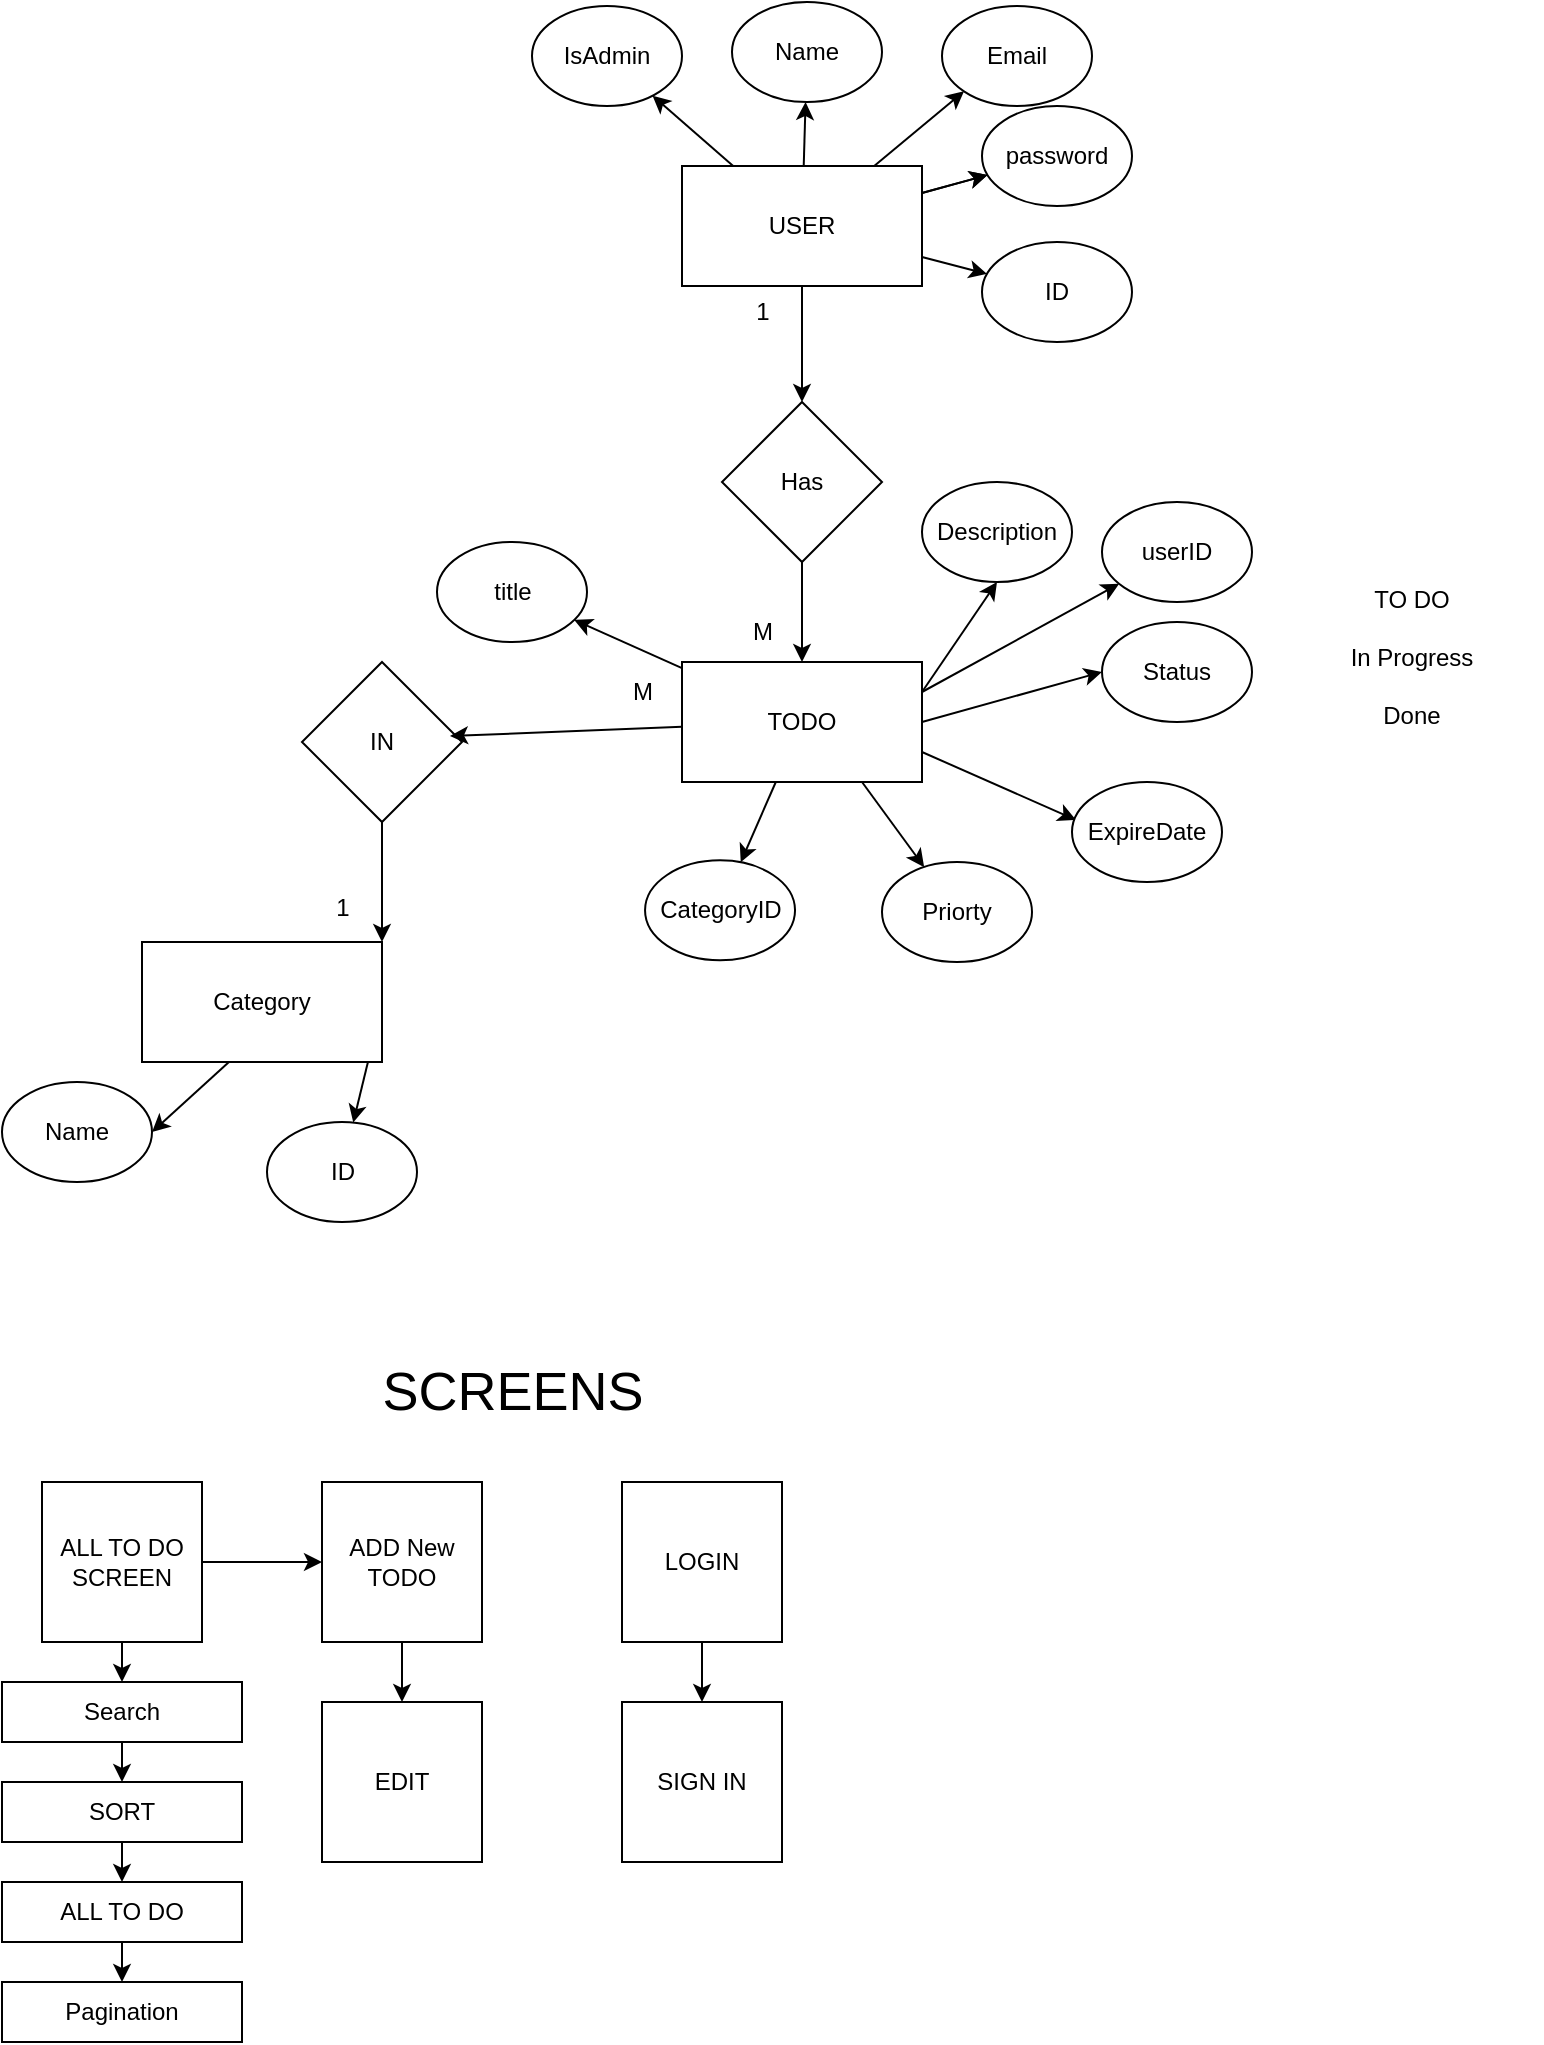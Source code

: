 <mxfile>
    <diagram id="qjquo0IPsUyF9ISjxILz" name="Page-1">
        <mxGraphModel dx="400" dy="1443" grid="1" gridSize="10" guides="1" tooltips="1" connect="1" arrows="1" fold="1" page="1" pageScale="1" pageWidth="850" pageHeight="1100" math="0" shadow="0">
            <root>
                <mxCell id="0"/>
                <mxCell id="1" parent="0"/>
                <mxCell id="3" value="title" style="ellipse;whiteSpace=wrap;html=1;" parent="1" vertex="1">
                    <mxGeometry x="247.5" y="100" width="75" height="50" as="geometry"/>
                </mxCell>
                <mxCell id="5" style="edgeStyle=none;html=1;" parent="1" source="4" target="3" edge="1">
                    <mxGeometry relative="1" as="geometry">
                        <mxPoint x="430" y="130" as="targetPoint"/>
                    </mxGeometry>
                </mxCell>
                <mxCell id="7" style="edgeStyle=none;html=1;exitX=1;exitY=0.25;exitDx=0;exitDy=0;entryX=0.5;entryY=1;entryDx=0;entryDy=0;" parent="1" source="4" target="6" edge="1">
                    <mxGeometry relative="1" as="geometry"/>
                </mxCell>
                <mxCell id="9" style="edgeStyle=none;html=1;exitX=1;exitY=0.5;exitDx=0;exitDy=0;entryX=0;entryY=0.5;entryDx=0;entryDy=0;" parent="1" source="4" target="8" edge="1">
                    <mxGeometry relative="1" as="geometry"/>
                </mxCell>
                <mxCell id="11" style="edgeStyle=none;html=1;exitX=1;exitY=0.75;exitDx=0;exitDy=0;entryX=0.027;entryY=0.38;entryDx=0;entryDy=0;entryPerimeter=0;" parent="1" source="4" target="10" edge="1">
                    <mxGeometry relative="1" as="geometry">
                        <mxPoint x="553.482" y="224.479" as="targetPoint"/>
                    </mxGeometry>
                </mxCell>
                <mxCell id="13" style="edgeStyle=none;html=1;exitX=0.75;exitY=1;exitDx=0;exitDy=0;" parent="1" source="4" target="12" edge="1">
                    <mxGeometry relative="1" as="geometry"/>
                </mxCell>
                <mxCell id="66" style="edgeStyle=none;html=1;exitX=1;exitY=0.25;exitDx=0;exitDy=0;" parent="1" source="4" target="65" edge="1">
                    <mxGeometry relative="1" as="geometry"/>
                </mxCell>
                <mxCell id="69" value="" style="edgeStyle=none;html=1;" parent="1" source="4" target="68" edge="1">
                    <mxGeometry relative="1" as="geometry"/>
                </mxCell>
                <mxCell id="4" value="TODO" style="rounded=0;whiteSpace=wrap;html=1;" parent="1" vertex="1">
                    <mxGeometry x="370" y="160" width="120" height="60" as="geometry"/>
                </mxCell>
                <mxCell id="6" value="Description" style="ellipse;whiteSpace=wrap;html=1;" parent="1" vertex="1">
                    <mxGeometry x="490" y="70" width="75" height="50" as="geometry"/>
                </mxCell>
                <mxCell id="8" value="Status" style="ellipse;whiteSpace=wrap;html=1;" parent="1" vertex="1">
                    <mxGeometry x="580" y="140" width="75" height="50" as="geometry"/>
                </mxCell>
                <mxCell id="10" value="ExpireDate" style="ellipse;whiteSpace=wrap;html=1;" parent="1" vertex="1">
                    <mxGeometry x="565" y="220" width="75" height="50" as="geometry"/>
                </mxCell>
                <mxCell id="12" value="Priorty" style="ellipse;whiteSpace=wrap;html=1;" parent="1" vertex="1">
                    <mxGeometry x="470" y="260" width="75" height="50" as="geometry"/>
                </mxCell>
                <mxCell id="17" style="edgeStyle=none;html=1;exitX=0;exitY=0.75;exitDx=0;exitDy=0;entryX=1;entryY=0.5;entryDx=0;entryDy=0;" parent="1" target="16" edge="1">
                    <mxGeometry relative="1" as="geometry">
                        <mxPoint x="160" y="345" as="sourcePoint"/>
                    </mxGeometry>
                </mxCell>
                <mxCell id="73" value="" style="edgeStyle=none;html=1;" parent="1" target="72" edge="1">
                    <mxGeometry relative="1" as="geometry">
                        <mxPoint x="212.968" y="360" as="sourcePoint"/>
                    </mxGeometry>
                </mxCell>
                <mxCell id="15" value="Category" style="rounded=0;whiteSpace=wrap;html=1;" parent="1" vertex="1">
                    <mxGeometry x="100" y="300" width="120" height="60" as="geometry"/>
                </mxCell>
                <mxCell id="16" value="Name" style="ellipse;whiteSpace=wrap;html=1;" parent="1" vertex="1">
                    <mxGeometry x="30" y="370" width="75" height="50" as="geometry"/>
                </mxCell>
                <mxCell id="20" style="edgeStyle=none;html=1;exitX=0.5;exitY=1;exitDx=0;exitDy=0;" parent="1" source="18" edge="1">
                    <mxGeometry relative="1" as="geometry">
                        <mxPoint x="220" y="300" as="targetPoint"/>
                    </mxGeometry>
                </mxCell>
                <mxCell id="18" value="IN" style="rhombus;whiteSpace=wrap;html=1;" parent="1" vertex="1">
                    <mxGeometry x="180" y="160" width="80" height="80" as="geometry"/>
                </mxCell>
                <mxCell id="19" style="edgeStyle=none;html=1;entryX=0.925;entryY=0.463;entryDx=0;entryDy=0;entryPerimeter=0;" parent="1" source="4" target="18" edge="1">
                    <mxGeometry relative="1" as="geometry"/>
                </mxCell>
                <mxCell id="21" value="M" style="text;html=1;align=center;verticalAlign=middle;resizable=0;points=[];autosize=1;strokeColor=none;fillColor=none;" parent="1" vertex="1">
                    <mxGeometry x="335" y="160" width="30" height="30" as="geometry"/>
                </mxCell>
                <mxCell id="22" value="1" style="text;html=1;align=center;verticalAlign=middle;resizable=0;points=[];autosize=1;strokeColor=none;fillColor=none;" parent="1" vertex="1">
                    <mxGeometry x="185" y="268" width="30" height="30" as="geometry"/>
                </mxCell>
                <mxCell id="25" value="TO DO&lt;div&gt;&lt;font color=&quot;#000000&quot;&gt;&lt;br&gt;&lt;/font&gt;&lt;div&gt;In Progress&lt;/div&gt;&lt;div&gt;&lt;br&gt;&lt;/div&gt;&lt;div&gt;Done&lt;/div&gt;&lt;div&gt;&lt;br&gt;&lt;/div&gt;&lt;/div&gt;" style="text;html=1;align=center;verticalAlign=middle;whiteSpace=wrap;rounded=0;" parent="1" vertex="1">
                    <mxGeometry x="670" y="125" width="130" height="80" as="geometry"/>
                </mxCell>
                <mxCell id="30" value="" style="edgeStyle=none;html=1;" parent="1" source="26" target="27" edge="1">
                    <mxGeometry relative="1" as="geometry"/>
                </mxCell>
                <mxCell id="37" value="" style="edgeStyle=none;html=1;" parent="1" source="26" target="36" edge="1">
                    <mxGeometry relative="1" as="geometry"/>
                </mxCell>
                <mxCell id="26" value="ALL TO DO SCREEN" style="whiteSpace=wrap;html=1;aspect=fixed;" parent="1" vertex="1">
                    <mxGeometry x="50" y="570" width="80" height="80" as="geometry"/>
                </mxCell>
                <mxCell id="29" value="" style="edgeStyle=none;html=1;" parent="1" source="27" target="28" edge="1">
                    <mxGeometry relative="1" as="geometry"/>
                </mxCell>
                <mxCell id="27" value="ADD New TODO" style="whiteSpace=wrap;html=1;aspect=fixed;" parent="1" vertex="1">
                    <mxGeometry x="190" y="570" width="80" height="80" as="geometry"/>
                </mxCell>
                <mxCell id="28" value="EDIT" style="whiteSpace=wrap;html=1;aspect=fixed;" parent="1" vertex="1">
                    <mxGeometry x="190" y="680" width="80" height="80" as="geometry"/>
                </mxCell>
                <mxCell id="31" value="&lt;font style=&quot;font-size: 27px;&quot;&gt;SCREENS&lt;/font&gt;" style="text;html=1;align=center;verticalAlign=middle;resizable=0;points=[];autosize=1;strokeColor=none;fillColor=none;" parent="1" vertex="1">
                    <mxGeometry x="210" y="500" width="150" height="50" as="geometry"/>
                </mxCell>
                <mxCell id="34" value="" style="edgeStyle=none;html=1;" parent="1" source="32" target="33" edge="1">
                    <mxGeometry relative="1" as="geometry"/>
                </mxCell>
                <mxCell id="32" value="LOGIN" style="whiteSpace=wrap;html=1;aspect=fixed;" parent="1" vertex="1">
                    <mxGeometry x="340" y="570" width="80" height="80" as="geometry"/>
                </mxCell>
                <mxCell id="33" value="SIGN IN" style="whiteSpace=wrap;html=1;aspect=fixed;" parent="1" vertex="1">
                    <mxGeometry x="340" y="680" width="80" height="80" as="geometry"/>
                </mxCell>
                <mxCell id="39" value="" style="edgeStyle=none;html=1;" parent="1" source="36" target="38" edge="1">
                    <mxGeometry relative="1" as="geometry"/>
                </mxCell>
                <mxCell id="36" value="Search" style="whiteSpace=wrap;html=1;" parent="1" vertex="1">
                    <mxGeometry x="30" y="670" width="120" height="30" as="geometry"/>
                </mxCell>
                <mxCell id="41" value="" style="edgeStyle=none;html=1;" parent="1" source="38" target="40" edge="1">
                    <mxGeometry relative="1" as="geometry"/>
                </mxCell>
                <mxCell id="38" value="SORT" style="whiteSpace=wrap;html=1;" parent="1" vertex="1">
                    <mxGeometry x="30" y="720" width="120" height="30" as="geometry"/>
                </mxCell>
                <mxCell id="43" value="" style="edgeStyle=none;html=1;" parent="1" source="40" target="42" edge="1">
                    <mxGeometry relative="1" as="geometry"/>
                </mxCell>
                <mxCell id="40" value="ALL TO DO" style="whiteSpace=wrap;html=1;" parent="1" vertex="1">
                    <mxGeometry x="30" y="770" width="120" height="30" as="geometry"/>
                </mxCell>
                <mxCell id="42" value="Pagination" style="whiteSpace=wrap;html=1;" parent="1" vertex="1">
                    <mxGeometry x="30" y="820" width="120" height="30" as="geometry"/>
                </mxCell>
                <mxCell id="48" value="" style="edgeStyle=none;html=1;" parent="1" source="45" target="47" edge="1">
                    <mxGeometry relative="1" as="geometry"/>
                </mxCell>
                <mxCell id="49" value="" style="edgeStyle=none;html=1;" parent="1" source="45" target="46" edge="1">
                    <mxGeometry relative="1" as="geometry"/>
                </mxCell>
                <mxCell id="50" value="" style="edgeStyle=none;html=1;" parent="1" source="45" target="46" edge="1">
                    <mxGeometry relative="1" as="geometry"/>
                </mxCell>
                <mxCell id="57" style="edgeStyle=none;html=1;" parent="1" source="45" target="52" edge="1">
                    <mxGeometry relative="1" as="geometry"/>
                </mxCell>
                <mxCell id="59" value="" style="edgeStyle=none;html=1;entryX=0.5;entryY=0;entryDx=0;entryDy=0;" parent="1" source="45" target="58" edge="1">
                    <mxGeometry relative="1" as="geometry">
                        <mxPoint x="430" y="2.274e-13" as="targetPoint"/>
                    </mxGeometry>
                </mxCell>
                <mxCell id="71" value="" style="edgeStyle=none;html=1;" parent="1" source="45" target="70" edge="1">
                    <mxGeometry relative="1" as="geometry"/>
                </mxCell>
                <mxCell id="75" style="edgeStyle=none;html=1;entryX=0;entryY=1;entryDx=0;entryDy=0;" edge="1" parent="1" source="45" target="74">
                    <mxGeometry relative="1" as="geometry"/>
                </mxCell>
                <mxCell id="45" value="USER" style="rounded=0;whiteSpace=wrap;html=1;" parent="1" vertex="1">
                    <mxGeometry x="370" y="-88" width="120" height="60" as="geometry"/>
                </mxCell>
                <mxCell id="46" value="password" style="ellipse;whiteSpace=wrap;html=1;" parent="1" vertex="1">
                    <mxGeometry x="520" y="-118" width="75" height="50" as="geometry"/>
                </mxCell>
                <mxCell id="47" value="Name" style="ellipse;whiteSpace=wrap;html=1;" parent="1" vertex="1">
                    <mxGeometry x="395" y="-170" width="75" height="50" as="geometry"/>
                </mxCell>
                <mxCell id="52" value="IsAdmin" style="ellipse;whiteSpace=wrap;html=1;" parent="1" vertex="1">
                    <mxGeometry x="295" y="-168" width="75" height="50" as="geometry"/>
                </mxCell>
                <mxCell id="62" value="" style="edgeStyle=none;html=1;" parent="1" source="58" target="4" edge="1">
                    <mxGeometry relative="1" as="geometry"/>
                </mxCell>
                <mxCell id="58" value="Has" style="rhombus;whiteSpace=wrap;html=1;" parent="1" vertex="1">
                    <mxGeometry x="390" y="30" width="80" height="80" as="geometry"/>
                </mxCell>
                <mxCell id="63" value="1" style="text;html=1;align=center;verticalAlign=middle;resizable=0;points=[];autosize=1;strokeColor=none;fillColor=none;" parent="1" vertex="1">
                    <mxGeometry x="395" y="-30" width="30" height="30" as="geometry"/>
                </mxCell>
                <mxCell id="64" value="M" style="text;html=1;align=center;verticalAlign=middle;resizable=0;points=[];autosize=1;strokeColor=none;fillColor=none;" parent="1" vertex="1">
                    <mxGeometry x="395" y="130" width="30" height="30" as="geometry"/>
                </mxCell>
                <mxCell id="65" value="userID" style="ellipse;whiteSpace=wrap;html=1;" parent="1" vertex="1">
                    <mxGeometry x="580" y="80" width="75" height="50" as="geometry"/>
                </mxCell>
                <mxCell id="68" value="CategoryID" style="ellipse;whiteSpace=wrap;html=1;" parent="1" vertex="1">
                    <mxGeometry x="351.52" y="259.17" width="75" height="50" as="geometry"/>
                </mxCell>
                <mxCell id="70" value="ID" style="ellipse;whiteSpace=wrap;html=1;" parent="1" vertex="1">
                    <mxGeometry x="520" y="-50" width="75" height="50" as="geometry"/>
                </mxCell>
                <mxCell id="72" value="ID" style="ellipse;whiteSpace=wrap;html=1;" parent="1" vertex="1">
                    <mxGeometry x="162.5" y="390" width="75" height="50" as="geometry"/>
                </mxCell>
                <mxCell id="74" value="Email" style="ellipse;whiteSpace=wrap;html=1;" vertex="1" parent="1">
                    <mxGeometry x="500" y="-168" width="75" height="50" as="geometry"/>
                </mxCell>
            </root>
        </mxGraphModel>
    </diagram>
</mxfile>